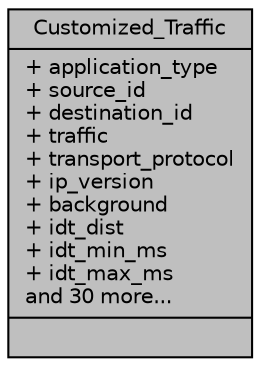 digraph "Customized_Traffic"
{
 // LATEX_PDF_SIZE
  edge [fontname="Helvetica",fontsize="10",labelfontname="Helvetica",labelfontsize="10"];
  node [fontname="Helvetica",fontsize="10",shape=record];
  Node1 [label="{Customized_Traffic\n|+ application_type\l+ source_id\l+ destination_id\l+ traffic\l+ transport_protocol\l+ ip_version\l+ background\l+ idt_dist\l+ idt_min_ms\l+ idt_max_ms\land 30 more...\l|}",height=0.2,width=0.4,color="black", fillcolor="grey75", style="filled", fontcolor="black",tooltip=" "];
}
